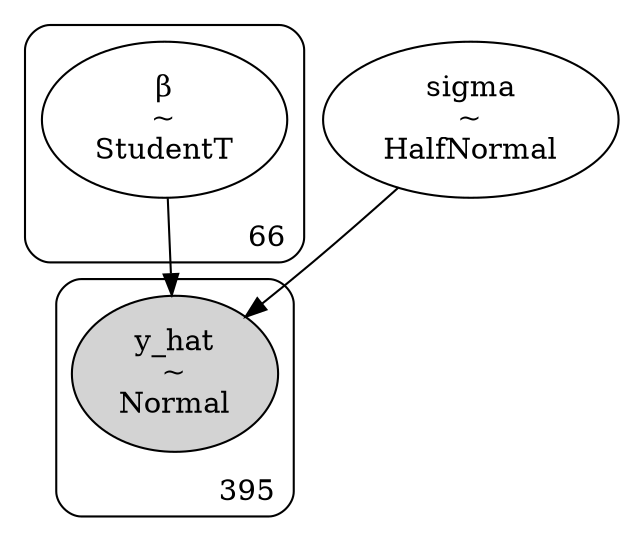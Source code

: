 digraph {
	subgraph cluster66 {
		"β" [label="β
~
StudentT" shape=ellipse]
		label=66 labeljust=r labelloc=b style=rounded
	}
	sigma [label="sigma
~
HalfNormal" shape=ellipse]
	subgraph cluster395 {
		y_hat [label="y_hat
~
Normal" shape=ellipse style=filled]
		label=395 labeljust=r labelloc=b style=rounded
	}
	sigma -> y_hat
	"β" -> y_hat
}
